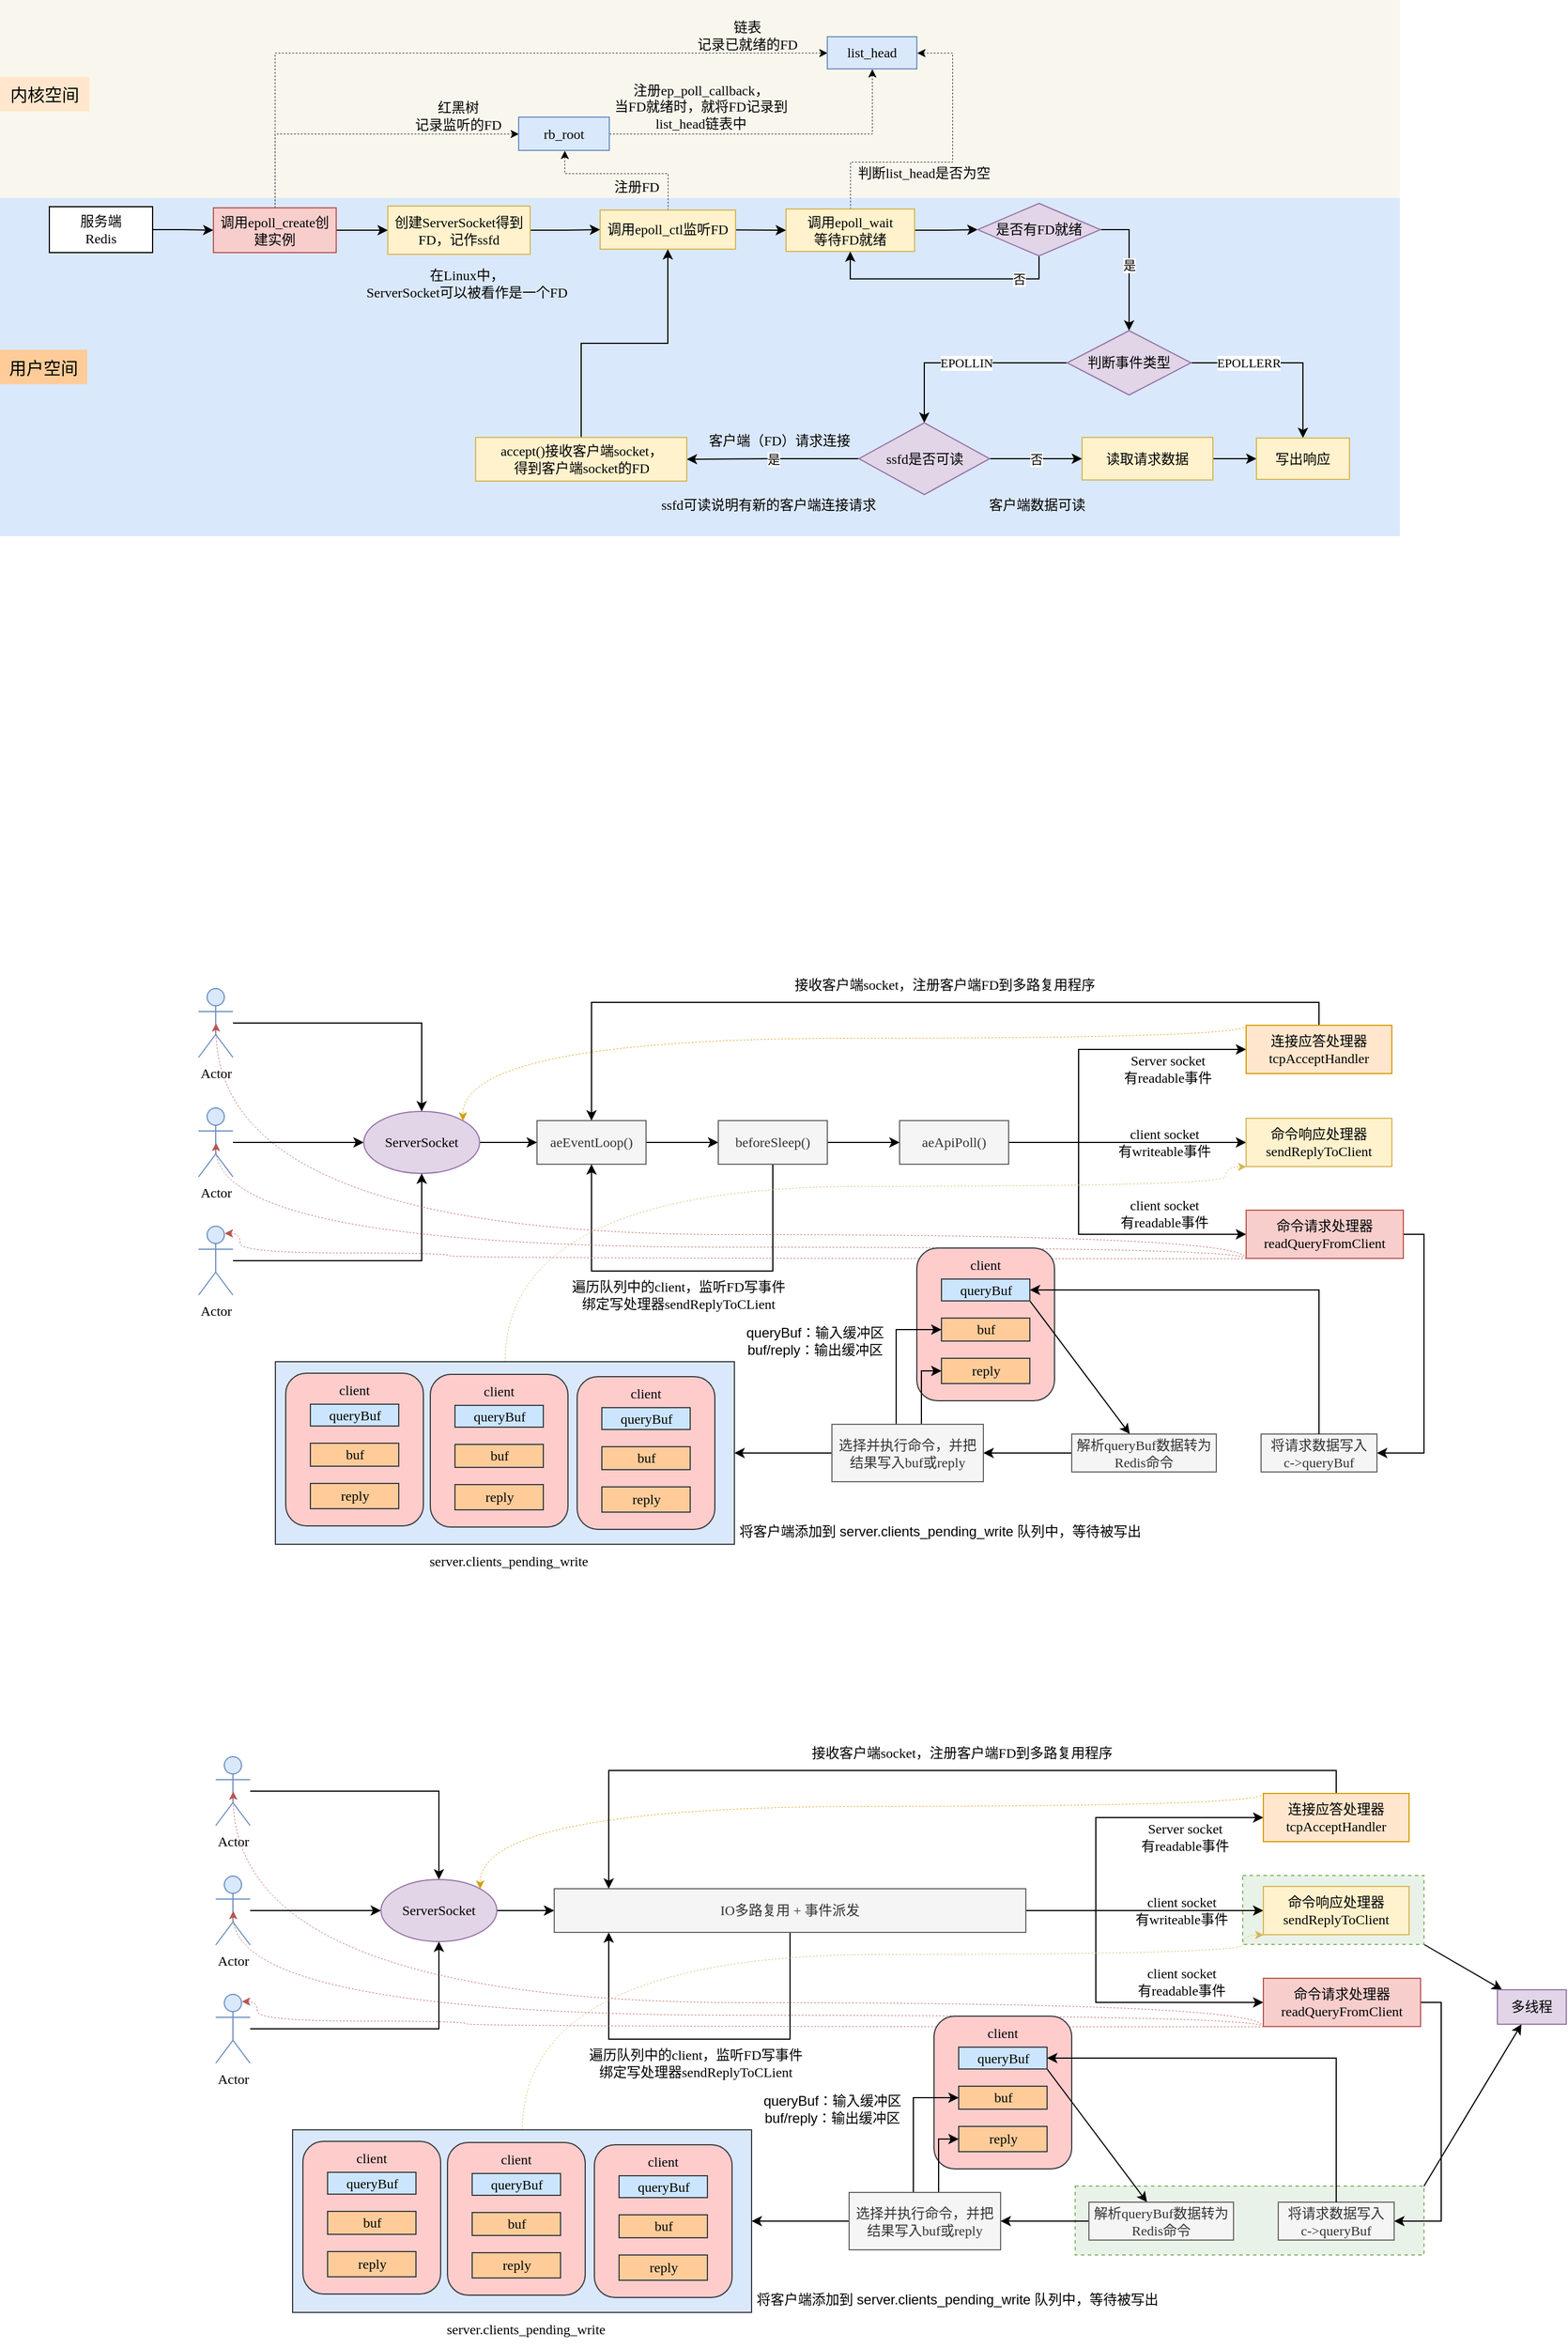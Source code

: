 <mxfile version="21.6.2" type="github">
  <diagram id="xuAu9Zmd73_gCtZtmBE7" name="第 1 页">
    <mxGraphModel dx="1595" dy="1037" grid="0" gridSize="1" guides="1" tooltips="1" connect="1" arrows="1" fold="1" page="0" pageScale="1" pageWidth="827" pageHeight="1169" background="none" math="0" shadow="0">
      <root>
        <mxCell id="0" />
        <mxCell id="1" parent="0" />
        <mxCell id="Gfr1OXPu0jsNL-_UVjmD-72" style="rounded=0;orthogonalLoop=1;jettySize=auto;html=1;exitX=1;exitY=0;exitDx=0;exitDy=0;" edge="1" parent="1" source="Gfr1OXPu0jsNL-_UVjmD-69" target="Gfr1OXPu0jsNL-_UVjmD-70">
          <mxGeometry relative="1" as="geometry" />
        </mxCell>
        <mxCell id="Gfr1OXPu0jsNL-_UVjmD-69" value="" style="rounded=0;whiteSpace=wrap;html=1;dashed=1;fillColor=#e9f2e8;strokeColor=#82b366;" vertex="1" parent="1">
          <mxGeometry x="931" y="1635" width="304" height="60" as="geometry" />
        </mxCell>
        <mxCell id="Gfr1OXPu0jsNL-_UVjmD-71" style="rounded=0;orthogonalLoop=1;jettySize=auto;html=1;exitX=1;exitY=1;exitDx=0;exitDy=0;" edge="1" parent="1" source="Gfr1OXPu0jsNL-_UVjmD-68" target="Gfr1OXPu0jsNL-_UVjmD-70">
          <mxGeometry relative="1" as="geometry" />
        </mxCell>
        <mxCell id="Gfr1OXPu0jsNL-_UVjmD-68" value="" style="rounded=0;whiteSpace=wrap;html=1;dashed=1;fillColor=#E9F2E8;strokeColor=#82b366;" vertex="1" parent="1">
          <mxGeometry x="1077" y="1364.5" width="158" height="60" as="geometry" />
        </mxCell>
        <mxCell id="TOqXqITo-DYVfj3-oTY6-282" value="" style="rounded=0;whiteSpace=wrap;html=1;fillColor=#DAE8FC;strokeColor=none;fontFamily=Verdana;" parent="1" vertex="1">
          <mxGeometry x="-6" y="-96.75" width="1220" height="294.75" as="geometry" />
        </mxCell>
        <mxCell id="TOqXqITo-DYVfj3-oTY6-281" value="" style="rounded=0;whiteSpace=wrap;html=1;fillColor=#f9f7ed;strokeColor=none;fontFamily=Verdana;" parent="1" vertex="1">
          <mxGeometry x="-6" y="-269" width="1220" height="172.25" as="geometry" />
        </mxCell>
        <mxCell id="TOqXqITo-DYVfj3-oTY6-277" style="edgeStyle=orthogonalEdgeStyle;rounded=0;orthogonalLoop=1;jettySize=auto;html=1;fontFamily=Verdana;" parent="1" source="TOqXqITo-DYVfj3-oTY6-233" target="TOqXqITo-DYVfj3-oTY6-234" edge="1">
          <mxGeometry relative="1" as="geometry" />
        </mxCell>
        <mxCell id="TOqXqITo-DYVfj3-oTY6-233" value="服务端&lt;br&gt;Redis" style="rounded=0;whiteSpace=wrap;html=1;fontFamily=Verdana;" parent="1" vertex="1">
          <mxGeometry x="37" y="-89" width="90" height="40" as="geometry" />
        </mxCell>
        <mxCell id="TOqXqITo-DYVfj3-oTY6-237" style="edgeStyle=orthogonalEdgeStyle;rounded=0;orthogonalLoop=1;jettySize=auto;html=1;entryX=0;entryY=0.5;entryDx=0;entryDy=0;exitX=0.5;exitY=0;exitDx=0;exitDy=0;dashed=1;strokeWidth=0.5;fontFamily=Verdana;" parent="1" source="TOqXqITo-DYVfj3-oTY6-234" target="TOqXqITo-DYVfj3-oTY6-235" edge="1">
          <mxGeometry relative="1" as="geometry" />
        </mxCell>
        <mxCell id="TOqXqITo-DYVfj3-oTY6-238" style="edgeStyle=orthogonalEdgeStyle;rounded=0;orthogonalLoop=1;jettySize=auto;html=1;entryX=0;entryY=0.5;entryDx=0;entryDy=0;exitX=0.5;exitY=0;exitDx=0;exitDy=0;dashed=1;strokeWidth=0.5;fontFamily=Verdana;" parent="1" source="TOqXqITo-DYVfj3-oTY6-234" target="TOqXqITo-DYVfj3-oTY6-236" edge="1">
          <mxGeometry relative="1" as="geometry" />
        </mxCell>
        <mxCell id="TOqXqITo-DYVfj3-oTY6-243" style="edgeStyle=orthogonalEdgeStyle;rounded=0;orthogonalLoop=1;jettySize=auto;html=1;fontFamily=Verdana;" parent="1" source="TOqXqITo-DYVfj3-oTY6-234" target="TOqXqITo-DYVfj3-oTY6-241" edge="1">
          <mxGeometry relative="1" as="geometry" />
        </mxCell>
        <mxCell id="TOqXqITo-DYVfj3-oTY6-234" value="调用epoll_create创建实例" style="rounded=0;whiteSpace=wrap;html=1;fillColor=#f8cecc;strokeColor=#b85450;fontFamily=Verdana;" parent="1" vertex="1">
          <mxGeometry x="180" y="-88" width="107" height="39" as="geometry" />
        </mxCell>
        <mxCell id="TOqXqITo-DYVfj3-oTY6-245" style="edgeStyle=orthogonalEdgeStyle;rounded=0;orthogonalLoop=1;jettySize=auto;html=1;dashed=1;strokeWidth=0.5;fontFamily=Verdana;" parent="1" source="TOqXqITo-DYVfj3-oTY6-235" target="TOqXqITo-DYVfj3-oTY6-236" edge="1">
          <mxGeometry relative="1" as="geometry" />
        </mxCell>
        <mxCell id="TOqXqITo-DYVfj3-oTY6-235" value="rb_root" style="rounded=0;whiteSpace=wrap;html=1;fontFamily=Verdana;fillColor=#dae8fc;strokeColor=#6c8ebf;" parent="1" vertex="1">
          <mxGeometry x="446" y="-167" width="79" height="29" as="geometry" />
        </mxCell>
        <mxCell id="TOqXqITo-DYVfj3-oTY6-236" value="list_head" style="rounded=0;whiteSpace=wrap;html=1;fontFamily=Verdana;fillColor=#dae8fc;strokeColor=#6c8ebf;" parent="1" vertex="1">
          <mxGeometry x="715" y="-237" width="78" height="28" as="geometry" />
        </mxCell>
        <mxCell id="TOqXqITo-DYVfj3-oTY6-239" value="红黑树&lt;br&gt;记录监听的FD" style="text;html=1;strokeColor=none;fillColor=none;align=center;verticalAlign=middle;whiteSpace=wrap;rounded=0;fontFamily=Verdana;" parent="1" vertex="1">
          <mxGeometry x="341" y="-183" width="105" height="30" as="geometry" />
        </mxCell>
        <mxCell id="TOqXqITo-DYVfj3-oTY6-240" value="链表&lt;br&gt;记录已就绪的FD" style="text;html=1;strokeColor=none;fillColor=none;align=center;verticalAlign=middle;whiteSpace=wrap;rounded=0;fontFamily=Verdana;" parent="1" vertex="1">
          <mxGeometry x="592.5" y="-253" width="105" height="30" as="geometry" />
        </mxCell>
        <mxCell id="TOqXqITo-DYVfj3-oTY6-264" style="edgeStyle=orthogonalEdgeStyle;rounded=0;orthogonalLoop=1;jettySize=auto;html=1;fontFamily=Verdana;" parent="1" source="TOqXqITo-DYVfj3-oTY6-241" target="TOqXqITo-DYVfj3-oTY6-263" edge="1">
          <mxGeometry relative="1" as="geometry" />
        </mxCell>
        <mxCell id="TOqXqITo-DYVfj3-oTY6-241" value="创建ServerSocket得到FD，记作ssfd" style="rounded=0;whiteSpace=wrap;html=1;fontFamily=Verdana;fillColor=#fff2cc;strokeColor=#d6b656;" parent="1" vertex="1">
          <mxGeometry x="332" y="-89.5" width="124" height="42" as="geometry" />
        </mxCell>
        <mxCell id="TOqXqITo-DYVfj3-oTY6-242" value="在Linux中，&lt;br&gt;ServerSocket可以被看作是一个FD" style="text;html=1;strokeColor=none;fillColor=none;align=center;verticalAlign=middle;whiteSpace=wrap;rounded=0;fontFamily=Verdana;" parent="1" vertex="1">
          <mxGeometry x="305" y="-43" width="192" height="42" as="geometry" />
        </mxCell>
        <mxCell id="TOqXqITo-DYVfj3-oTY6-246" value="注册ep_poll_callback，&lt;br&gt;当FD就绪时，就将FD记录到list_head链表中" style="text;html=1;strokeColor=none;fillColor=none;align=center;verticalAlign=middle;whiteSpace=wrap;rounded=0;fontFamily=Verdana;" parent="1" vertex="1">
          <mxGeometry x="525" y="-200" width="160" height="47" as="geometry" />
        </mxCell>
        <mxCell id="TOqXqITo-DYVfj3-oTY6-249" style="edgeStyle=orthogonalEdgeStyle;rounded=0;orthogonalLoop=1;jettySize=auto;html=1;entryX=1;entryY=0.5;entryDx=0;entryDy=0;exitX=0.5;exitY=0;exitDx=0;exitDy=0;dashed=1;strokeWidth=0.5;fontFamily=Verdana;" parent="1" source="TOqXqITo-DYVfj3-oTY6-247" target="TOqXqITo-DYVfj3-oTY6-236" edge="1">
          <mxGeometry relative="1" as="geometry">
            <Array as="points">
              <mxPoint x="735" y="-128" />
              <mxPoint x="824" y="-128" />
              <mxPoint x="824" y="-223" />
            </Array>
          </mxGeometry>
        </mxCell>
        <mxCell id="TOqXqITo-DYVfj3-oTY6-252" style="edgeStyle=orthogonalEdgeStyle;rounded=0;orthogonalLoop=1;jettySize=auto;html=1;fontFamily=Verdana;" parent="1" source="TOqXqITo-DYVfj3-oTY6-247" target="TOqXqITo-DYVfj3-oTY6-251" edge="1">
          <mxGeometry relative="1" as="geometry" />
        </mxCell>
        <mxCell id="TOqXqITo-DYVfj3-oTY6-247" value="调用epoll_wait&lt;br&gt;等待FD就绪" style="rounded=0;whiteSpace=wrap;html=1;fontFamily=Verdana;fillColor=#fff2cc;strokeColor=#d6b656;" parent="1" vertex="1">
          <mxGeometry x="679" y="-87" width="112" height="37" as="geometry" />
        </mxCell>
        <mxCell id="TOqXqITo-DYVfj3-oTY6-250" value="判断list_head是否为空" style="text;html=1;strokeColor=none;fillColor=none;align=center;verticalAlign=middle;whiteSpace=wrap;rounded=0;fontFamily=Verdana;" parent="1" vertex="1">
          <mxGeometry x="734" y="-129" width="131" height="22" as="geometry" />
        </mxCell>
        <mxCell id="TOqXqITo-DYVfj3-oTY6-253" value="否" style="edgeStyle=orthogonalEdgeStyle;rounded=0;orthogonalLoop=1;jettySize=auto;html=1;entryX=0.5;entryY=1;entryDx=0;entryDy=0;exitX=0.5;exitY=1;exitDx=0;exitDy=0;fontFamily=Verdana;" parent="1" source="TOqXqITo-DYVfj3-oTY6-251" target="TOqXqITo-DYVfj3-oTY6-247" edge="1">
          <mxGeometry x="-0.633" relative="1" as="geometry">
            <mxPoint as="offset" />
          </mxGeometry>
        </mxCell>
        <mxCell id="TOqXqITo-DYVfj3-oTY6-256" value="是" style="edgeStyle=orthogonalEdgeStyle;rounded=0;orthogonalLoop=1;jettySize=auto;html=1;exitX=1;exitY=0.5;exitDx=0;exitDy=0;fontFamily=Verdana;" parent="1" source="TOqXqITo-DYVfj3-oTY6-251" target="TOqXqITo-DYVfj3-oTY6-255" edge="1">
          <mxGeometry relative="1" as="geometry" />
        </mxCell>
        <mxCell id="TOqXqITo-DYVfj3-oTY6-251" value="是否有FD就绪" style="rhombus;whiteSpace=wrap;html=1;fillColor=#e1d5e7;strokeColor=#9673a6;fontFamily=Verdana;" parent="1" vertex="1">
          <mxGeometry x="846" y="-91.87" width="107" height="45.75" as="geometry" />
        </mxCell>
        <mxCell id="TOqXqITo-DYVfj3-oTY6-258" value="EPOLLIN" style="edgeStyle=orthogonalEdgeStyle;rounded=0;orthogonalLoop=1;jettySize=auto;html=1;entryX=0.5;entryY=0;entryDx=0;entryDy=0;fontFamily=Verdana;" parent="1" source="TOqXqITo-DYVfj3-oTY6-255" target="TOqXqITo-DYVfj3-oTY6-257" edge="1">
          <mxGeometry relative="1" as="geometry" />
        </mxCell>
        <mxCell id="TOqXqITo-DYVfj3-oTY6-276" value="EPOLLERR" style="edgeStyle=orthogonalEdgeStyle;rounded=0;orthogonalLoop=1;jettySize=auto;html=1;entryX=0.5;entryY=0;entryDx=0;entryDy=0;fontFamily=Verdana;" parent="1" source="TOqXqITo-DYVfj3-oTY6-255" target="TOqXqITo-DYVfj3-oTY6-273" edge="1">
          <mxGeometry x="-0.394" relative="1" as="geometry">
            <mxPoint as="offset" />
          </mxGeometry>
        </mxCell>
        <mxCell id="TOqXqITo-DYVfj3-oTY6-255" value="判断事件类型" style="rhombus;whiteSpace=wrap;html=1;fillColor=#e1d5e7;strokeColor=#9673a6;fontFamily=Verdana;" parent="1" vertex="1">
          <mxGeometry x="924" y="19" width="108" height="56" as="geometry" />
        </mxCell>
        <mxCell id="TOqXqITo-DYVfj3-oTY6-260" value="是" style="edgeStyle=orthogonalEdgeStyle;rounded=0;orthogonalLoop=1;jettySize=auto;html=1;fontFamily=Verdana;" parent="1" source="TOqXqITo-DYVfj3-oTY6-257" target="TOqXqITo-DYVfj3-oTY6-259" edge="1">
          <mxGeometry relative="1" as="geometry">
            <mxPoint x="722" y="112" as="targetPoint" />
          </mxGeometry>
        </mxCell>
        <mxCell id="TOqXqITo-DYVfj3-oTY6-272" value="否" style="edgeStyle=orthogonalEdgeStyle;rounded=0;orthogonalLoop=1;jettySize=auto;html=1;fontFamily=Verdana;" parent="1" source="TOqXqITo-DYVfj3-oTY6-257" target="TOqXqITo-DYVfj3-oTY6-271" edge="1">
          <mxGeometry relative="1" as="geometry" />
        </mxCell>
        <mxCell id="TOqXqITo-DYVfj3-oTY6-257" value="ssfd是否可读" style="rhombus;whiteSpace=wrap;html=1;fillColor=#e1d5e7;strokeColor=#9673a6;fontFamily=Verdana;" parent="1" vertex="1">
          <mxGeometry x="742.5" y="99.25" width="114" height="62.5" as="geometry" />
        </mxCell>
        <mxCell id="TOqXqITo-DYVfj3-oTY6-268" style="edgeStyle=orthogonalEdgeStyle;rounded=0;orthogonalLoop=1;jettySize=auto;html=1;fontFamily=Verdana;" parent="1" source="TOqXqITo-DYVfj3-oTY6-259" target="TOqXqITo-DYVfj3-oTY6-263" edge="1">
          <mxGeometry relative="1" as="geometry" />
        </mxCell>
        <mxCell id="TOqXqITo-DYVfj3-oTY6-259" value="accept()接收客户端socket，&lt;br&gt;得到客户端socket的FD" style="rounded=0;whiteSpace=wrap;html=1;fontFamily=Verdana;fillColor=#fff2cc;strokeColor=#d6b656;" parent="1" vertex="1">
          <mxGeometry x="408.5" y="112" width="184" height="38" as="geometry" />
        </mxCell>
        <mxCell id="TOqXqITo-DYVfj3-oTY6-261" value="客户端（FD）请求连接" style="text;html=1;strokeColor=none;fillColor=none;align=center;verticalAlign=middle;whiteSpace=wrap;rounded=0;fontFamily=Verdana;" parent="1" vertex="1">
          <mxGeometry x="601" y="100" width="145" height="30" as="geometry" />
        </mxCell>
        <mxCell id="TOqXqITo-DYVfj3-oTY6-262" value="ssfd可读说明有新的客户端连接请求" style="text;html=1;strokeColor=none;fillColor=none;align=center;verticalAlign=middle;whiteSpace=wrap;rounded=0;fontFamily=Verdana;" parent="1" vertex="1">
          <mxGeometry x="557" y="156" width="214" height="30" as="geometry" />
        </mxCell>
        <mxCell id="TOqXqITo-DYVfj3-oTY6-267" style="rounded=0;orthogonalLoop=1;jettySize=auto;html=1;entryX=0;entryY=0.5;entryDx=0;entryDy=0;fontFamily=Verdana;" parent="1" source="TOqXqITo-DYVfj3-oTY6-263" target="TOqXqITo-DYVfj3-oTY6-247" edge="1">
          <mxGeometry relative="1" as="geometry" />
        </mxCell>
        <mxCell id="TOqXqITo-DYVfj3-oTY6-269" style="edgeStyle=orthogonalEdgeStyle;rounded=0;orthogonalLoop=1;jettySize=auto;html=1;exitX=0.5;exitY=0;exitDx=0;exitDy=0;dashed=1;strokeWidth=0.5;fontFamily=Verdana;" parent="1" source="TOqXqITo-DYVfj3-oTY6-263" target="TOqXqITo-DYVfj3-oTY6-235" edge="1">
          <mxGeometry relative="1" as="geometry">
            <Array as="points">
              <mxPoint x="576" y="-118" />
              <mxPoint x="486" y="-118" />
            </Array>
          </mxGeometry>
        </mxCell>
        <mxCell id="TOqXqITo-DYVfj3-oTY6-263" value="调用epoll_ctl监听FD" style="rounded=0;whiteSpace=wrap;html=1;fontFamily=Verdana;fillColor=#fff2cc;strokeColor=#d6b656;" parent="1" vertex="1">
          <mxGeometry x="517" y="-86" width="118" height="34" as="geometry" />
        </mxCell>
        <mxCell id="TOqXqITo-DYVfj3-oTY6-270" value="注册FD" style="text;html=1;strokeColor=none;fillColor=none;align=center;verticalAlign=middle;whiteSpace=wrap;rounded=0;fontFamily=Verdana;" parent="1" vertex="1">
          <mxGeometry x="522" y="-118" width="54" height="23" as="geometry" />
        </mxCell>
        <mxCell id="TOqXqITo-DYVfj3-oTY6-274" style="edgeStyle=orthogonalEdgeStyle;rounded=0;orthogonalLoop=1;jettySize=auto;html=1;fontFamily=Verdana;" parent="1" source="TOqXqITo-DYVfj3-oTY6-271" target="TOqXqITo-DYVfj3-oTY6-273" edge="1">
          <mxGeometry relative="1" as="geometry" />
        </mxCell>
        <mxCell id="TOqXqITo-DYVfj3-oTY6-271" value="读取请求数据" style="rounded=0;whiteSpace=wrap;html=1;fontFamily=Verdana;fillColor=#fff2cc;strokeColor=#d6b656;" parent="1" vertex="1">
          <mxGeometry x="937" y="112" width="114" height="37" as="geometry" />
        </mxCell>
        <mxCell id="TOqXqITo-DYVfj3-oTY6-273" value="写出响应" style="rounded=0;whiteSpace=wrap;html=1;fontFamily=Verdana;fillColor=#fff2cc;strokeColor=#d6b656;" parent="1" vertex="1">
          <mxGeometry x="1089" y="112.5" width="81" height="36" as="geometry" />
        </mxCell>
        <mxCell id="TOqXqITo-DYVfj3-oTY6-275" value="客户端数据可读" style="text;html=1;strokeColor=none;fillColor=none;align=center;verticalAlign=middle;whiteSpace=wrap;rounded=0;fontFamily=Verdana;" parent="1" vertex="1">
          <mxGeometry x="843" y="156" width="110" height="30" as="geometry" />
        </mxCell>
        <mxCell id="TOqXqITo-DYVfj3-oTY6-283" value="内核空间" style="text;html=1;strokeColor=none;fillColor=#ffe6cc;align=center;verticalAlign=middle;whiteSpace=wrap;rounded=0;fontFamily=Verdana;fontSize=15;" parent="1" vertex="1">
          <mxGeometry x="-6" y="-202" width="78" height="30" as="geometry" />
        </mxCell>
        <mxCell id="TOqXqITo-DYVfj3-oTY6-284" value="用户空间" style="text;html=1;strokeColor=none;fillColor=#ffcc99;align=center;verticalAlign=middle;whiteSpace=wrap;rounded=0;fontFamily=Verdana;fontSize=15;" parent="1" vertex="1">
          <mxGeometry x="-6" y="35.62" width="76" height="30" as="geometry" />
        </mxCell>
        <mxCell id="-24Z8q4zrsikfjuqS4JY-6" style="edgeStyle=orthogonalEdgeStyle;rounded=0;orthogonalLoop=1;jettySize=auto;html=1;fontFamily=Verdana;" parent="1" source="-24Z8q4zrsikfjuqS4JY-1" target="-24Z8q4zrsikfjuqS4JY-4" edge="1">
          <mxGeometry relative="1" as="geometry" />
        </mxCell>
        <mxCell id="-24Z8q4zrsikfjuqS4JY-1" value="Actor" style="shape=umlActor;verticalLabelPosition=bottom;verticalAlign=top;html=1;outlineConnect=0;fontFamily=Verdana;fillColor=#dae8fc;strokeColor=#6c8ebf;" parent="1" vertex="1">
          <mxGeometry x="167" y="592" width="30" height="60" as="geometry" />
        </mxCell>
        <mxCell id="-24Z8q4zrsikfjuqS4JY-7" style="edgeStyle=orthogonalEdgeStyle;rounded=0;orthogonalLoop=1;jettySize=auto;html=1;fontFamily=Verdana;" parent="1" source="-24Z8q4zrsikfjuqS4JY-2" target="-24Z8q4zrsikfjuqS4JY-4" edge="1">
          <mxGeometry relative="1" as="geometry" />
        </mxCell>
        <mxCell id="-24Z8q4zrsikfjuqS4JY-2" value="Actor" style="shape=umlActor;verticalLabelPosition=bottom;verticalAlign=top;html=1;outlineConnect=0;fontFamily=Verdana;fillColor=#dae8fc;strokeColor=#6c8ebf;" parent="1" vertex="1">
          <mxGeometry x="167" y="696" width="30" height="60" as="geometry" />
        </mxCell>
        <mxCell id="-24Z8q4zrsikfjuqS4JY-8" style="edgeStyle=orthogonalEdgeStyle;rounded=0;orthogonalLoop=1;jettySize=auto;html=1;fontFamily=Verdana;" parent="1" source="-24Z8q4zrsikfjuqS4JY-3" target="-24Z8q4zrsikfjuqS4JY-4" edge="1">
          <mxGeometry relative="1" as="geometry" />
        </mxCell>
        <mxCell id="-24Z8q4zrsikfjuqS4JY-3" value="Actor" style="shape=umlActor;verticalLabelPosition=bottom;verticalAlign=top;html=1;outlineConnect=0;fontFamily=Verdana;fillColor=#dae8fc;strokeColor=#6c8ebf;" parent="1" vertex="1">
          <mxGeometry x="167" y="799" width="30" height="60" as="geometry" />
        </mxCell>
        <mxCell id="-24Z8q4zrsikfjuqS4JY-12" style="edgeStyle=orthogonalEdgeStyle;rounded=0;orthogonalLoop=1;jettySize=auto;html=1;fontFamily=Verdana;" parent="1" source="-24Z8q4zrsikfjuqS4JY-4" target="-24Z8q4zrsikfjuqS4JY-9" edge="1">
          <mxGeometry relative="1" as="geometry" />
        </mxCell>
        <mxCell id="-24Z8q4zrsikfjuqS4JY-4" value="ServerSocket" style="ellipse;whiteSpace=wrap;html=1;fontFamily=Verdana;fillColor=#e1d5e7;strokeColor=#9673a6;" parent="1" vertex="1">
          <mxGeometry x="311" y="699" width="101" height="54" as="geometry" />
        </mxCell>
        <mxCell id="-24Z8q4zrsikfjuqS4JY-13" style="edgeStyle=orthogonalEdgeStyle;rounded=0;orthogonalLoop=1;jettySize=auto;html=1;fontFamily=Verdana;" parent="1" source="-24Z8q4zrsikfjuqS4JY-9" target="-24Z8q4zrsikfjuqS4JY-10" edge="1">
          <mxGeometry relative="1" as="geometry" />
        </mxCell>
        <mxCell id="-24Z8q4zrsikfjuqS4JY-9" value="aeEventLoop()" style="rounded=0;whiteSpace=wrap;html=1;fontFamily=Verdana;fillColor=#f5f5f5;fontColor=#333333;strokeColor=#666666;" parent="1" vertex="1">
          <mxGeometry x="462" y="707" width="95" height="38" as="geometry" />
        </mxCell>
        <mxCell id="-24Z8q4zrsikfjuqS4JY-14" style="edgeStyle=orthogonalEdgeStyle;rounded=0;orthogonalLoop=1;jettySize=auto;html=1;fontFamily=Verdana;" parent="1" source="-24Z8q4zrsikfjuqS4JY-10" target="-24Z8q4zrsikfjuqS4JY-11" edge="1">
          <mxGeometry relative="1" as="geometry" />
        </mxCell>
        <mxCell id="-24Z8q4zrsikfjuqS4JY-78" style="edgeStyle=orthogonalEdgeStyle;rounded=0;orthogonalLoop=1;jettySize=auto;html=1;entryX=0.5;entryY=1;entryDx=0;entryDy=0;exitX=0.5;exitY=1;exitDx=0;exitDy=0;fontFamily=Verdana;" parent="1" source="-24Z8q4zrsikfjuqS4JY-10" target="-24Z8q4zrsikfjuqS4JY-9" edge="1">
          <mxGeometry relative="1" as="geometry">
            <Array as="points">
              <mxPoint x="668" y="838" />
              <mxPoint x="510" y="838" />
            </Array>
          </mxGeometry>
        </mxCell>
        <mxCell id="-24Z8q4zrsikfjuqS4JY-10" value="beforeSleep()" style="rounded=0;whiteSpace=wrap;html=1;fontFamily=Verdana;fillColor=#f5f5f5;fontColor=#333333;strokeColor=#666666;" parent="1" vertex="1">
          <mxGeometry x="620" y="707" width="95" height="38" as="geometry" />
        </mxCell>
        <mxCell id="-24Z8q4zrsikfjuqS4JY-18" style="edgeStyle=orthogonalEdgeStyle;rounded=0;orthogonalLoop=1;jettySize=auto;html=1;fontFamily=Verdana;" parent="1" source="-24Z8q4zrsikfjuqS4JY-11" target="-24Z8q4zrsikfjuqS4JY-17" edge="1">
          <mxGeometry relative="1" as="geometry" />
        </mxCell>
        <mxCell id="-24Z8q4zrsikfjuqS4JY-19" style="edgeStyle=orthogonalEdgeStyle;rounded=0;orthogonalLoop=1;jettySize=auto;html=1;entryX=0;entryY=0.5;entryDx=0;entryDy=0;fontFamily=Verdana;" parent="1" source="-24Z8q4zrsikfjuqS4JY-11" target="-24Z8q4zrsikfjuqS4JY-15" edge="1">
          <mxGeometry relative="1" as="geometry">
            <Array as="points">
              <mxPoint x="934" y="726" />
              <mxPoint x="934" y="645" />
            </Array>
          </mxGeometry>
        </mxCell>
        <mxCell id="-24Z8q4zrsikfjuqS4JY-20" style="edgeStyle=orthogonalEdgeStyle;rounded=0;orthogonalLoop=1;jettySize=auto;html=1;entryX=0;entryY=0.5;entryDx=0;entryDy=0;fontFamily=Verdana;" parent="1" source="-24Z8q4zrsikfjuqS4JY-11" target="-24Z8q4zrsikfjuqS4JY-16" edge="1">
          <mxGeometry relative="1" as="geometry">
            <Array as="points">
              <mxPoint x="934" y="726" />
              <mxPoint x="934" y="806" />
            </Array>
          </mxGeometry>
        </mxCell>
        <mxCell id="-24Z8q4zrsikfjuqS4JY-11" value="aeApiPoll()" style="rounded=0;whiteSpace=wrap;html=1;fontFamily=Verdana;fillColor=#f5f5f5;fontColor=#333333;strokeColor=#666666;" parent="1" vertex="1">
          <mxGeometry x="778" y="707" width="95" height="38" as="geometry" />
        </mxCell>
        <mxCell id="-24Z8q4zrsikfjuqS4JY-21" style="edgeStyle=orthogonalEdgeStyle;rounded=0;orthogonalLoop=1;jettySize=auto;html=1;exitX=0.5;exitY=0;exitDx=0;exitDy=0;fontFamily=Verdana;" parent="1" source="-24Z8q4zrsikfjuqS4JY-15" target="-24Z8q4zrsikfjuqS4JY-9" edge="1">
          <mxGeometry relative="1" as="geometry" />
        </mxCell>
        <mxCell id="-24Z8q4zrsikfjuqS4JY-63" style="edgeStyle=orthogonalEdgeStyle;rounded=0;orthogonalLoop=1;jettySize=auto;html=1;exitX=0;exitY=0;exitDx=0;exitDy=0;entryX=1;entryY=0;entryDx=0;entryDy=0;curved=1;dashed=1;strokeWidth=0.5;fontFamily=Verdana;fillColor=#ffe6cc;strokeColor=#d79b00;" parent="1" source="-24Z8q4zrsikfjuqS4JY-15" target="-24Z8q4zrsikfjuqS4JY-4" edge="1">
          <mxGeometry relative="1" as="geometry">
            <Array as="points">
              <mxPoint x="1080" y="635" />
              <mxPoint x="397" y="635" />
            </Array>
          </mxGeometry>
        </mxCell>
        <mxCell id="-24Z8q4zrsikfjuqS4JY-15" value="连接应答处理器&lt;br&gt;tcpAcceptHandler" style="rounded=0;whiteSpace=wrap;html=1;fontFamily=Verdana;fillColor=#ffe6cc;strokeColor=#d79b00;" parent="1" vertex="1">
          <mxGeometry x="1080" y="624" width="127" height="42" as="geometry" />
        </mxCell>
        <mxCell id="-24Z8q4zrsikfjuqS4JY-36" style="edgeStyle=orthogonalEdgeStyle;rounded=0;orthogonalLoop=1;jettySize=auto;html=1;entryX=1;entryY=0.5;entryDx=0;entryDy=0;exitX=1;exitY=0.5;exitDx=0;exitDy=0;fontFamily=Verdana;" parent="1" source="-24Z8q4zrsikfjuqS4JY-16" target="-24Z8q4zrsikfjuqS4JY-23" edge="1">
          <mxGeometry relative="1" as="geometry">
            <Array as="points">
              <mxPoint x="1235" y="807" />
              <mxPoint x="1235" y="996" />
              <mxPoint x="1211" y="996" />
            </Array>
          </mxGeometry>
        </mxCell>
        <mxCell id="-24Z8q4zrsikfjuqS4JY-71" style="edgeStyle=orthogonalEdgeStyle;rounded=0;orthogonalLoop=1;jettySize=auto;html=1;exitX=0;exitY=1;exitDx=0;exitDy=0;entryX=0.5;entryY=0.5;entryDx=0;entryDy=0;entryPerimeter=0;curved=1;dashed=1;strokeWidth=0.5;fontFamily=Verdana;fillColor=#f8cecc;strokeColor=#b85450;" parent="1" source="-24Z8q4zrsikfjuqS4JY-16" target="-24Z8q4zrsikfjuqS4JY-1" edge="1">
          <mxGeometry relative="1" as="geometry">
            <Array as="points">
              <mxPoint x="1080" y="806" />
              <mxPoint x="182" y="806" />
            </Array>
          </mxGeometry>
        </mxCell>
        <mxCell id="-24Z8q4zrsikfjuqS4JY-72" style="edgeStyle=orthogonalEdgeStyle;rounded=0;orthogonalLoop=1;jettySize=auto;html=1;exitX=0;exitY=1;exitDx=0;exitDy=0;entryX=0.5;entryY=0.5;entryDx=0;entryDy=0;entryPerimeter=0;curved=1;dashed=1;strokeWidth=0.5;fontFamily=Verdana;fillColor=#f8cecc;strokeColor=#b85450;" parent="1" source="-24Z8q4zrsikfjuqS4JY-16" target="-24Z8q4zrsikfjuqS4JY-2" edge="1">
          <mxGeometry relative="1" as="geometry">
            <Array as="points">
              <mxPoint x="1080" y="817" />
              <mxPoint x="182" y="817" />
            </Array>
          </mxGeometry>
        </mxCell>
        <mxCell id="-24Z8q4zrsikfjuqS4JY-74" style="edgeStyle=orthogonalEdgeStyle;rounded=0;orthogonalLoop=1;jettySize=auto;html=1;exitX=0;exitY=1;exitDx=0;exitDy=0;curved=1;dashed=1;strokeWidth=0.5;entryX=0.75;entryY=0.1;entryDx=0;entryDy=0;entryPerimeter=0;fontFamily=Verdana;fillColor=#f8cecc;strokeColor=#b85450;" parent="1" source="-24Z8q4zrsikfjuqS4JY-16" target="-24Z8q4zrsikfjuqS4JY-3" edge="1">
          <mxGeometry relative="1" as="geometry">
            <Array as="points">
              <mxPoint x="386" y="827" />
              <mxPoint x="386" y="822" />
              <mxPoint x="203" y="822" />
              <mxPoint x="203" y="805" />
            </Array>
          </mxGeometry>
        </mxCell>
        <mxCell id="-24Z8q4zrsikfjuqS4JY-16" value="命令请求处理器&lt;br&gt;readQueryFromClient" style="rounded=0;whiteSpace=wrap;html=1;fontFamily=Verdana;fillColor=#f8cecc;strokeColor=#b85450;" parent="1" vertex="1">
          <mxGeometry x="1080" y="785" width="137" height="42" as="geometry" />
        </mxCell>
        <mxCell id="-24Z8q4zrsikfjuqS4JY-17" value="命令响应处理器&lt;br&gt;sendReplyToClient" style="rounded=0;whiteSpace=wrap;html=1;fontFamily=Verdana;fillColor=#fff2cc;strokeColor=#d6b656;" parent="1" vertex="1">
          <mxGeometry x="1080" y="705" width="127" height="42" as="geometry" />
        </mxCell>
        <mxCell id="-24Z8q4zrsikfjuqS4JY-23" value="将请求数据写入 &lt;br&gt;c-&amp;gt;queryBuf" style="rounded=0;whiteSpace=wrap;html=1;fontFamily=Verdana;fillColor=#f5f5f5;fontColor=#333333;strokeColor=#666666;" parent="1" vertex="1">
          <mxGeometry x="1093" y="980" width="101" height="33" as="geometry" />
        </mxCell>
        <mxCell id="-24Z8q4zrsikfjuqS4JY-24" value="" style="rounded=1;whiteSpace=wrap;html=1;fontFamily=Verdana;fillColor=#ffcccc;strokeColor=#36393d;" parent="1" vertex="1">
          <mxGeometry x="793" y="818" width="120" height="133" as="geometry" />
        </mxCell>
        <mxCell id="-24Z8q4zrsikfjuqS4JY-67" style="rounded=0;orthogonalLoop=1;jettySize=auto;html=1;exitX=1;exitY=1;exitDx=0;exitDy=0;fontFamily=Verdana;" parent="1" source="-24Z8q4zrsikfjuqS4JY-25" target="-24Z8q4zrsikfjuqS4JY-34" edge="1">
          <mxGeometry relative="1" as="geometry" />
        </mxCell>
        <mxCell id="-24Z8q4zrsikfjuqS4JY-25" value="queryBuf" style="rounded=0;whiteSpace=wrap;html=1;fontFamily=Verdana;fillColor=#cce5ff;strokeColor=#36393d;" parent="1" vertex="1">
          <mxGeometry x="814.5" y="845" width="77" height="19" as="geometry" />
        </mxCell>
        <mxCell id="-24Z8q4zrsikfjuqS4JY-28" value="client" style="text;html=1;strokeColor=none;fillColor=none;align=center;verticalAlign=middle;whiteSpace=wrap;rounded=0;fontFamily=Verdana;" parent="1" vertex="1">
          <mxGeometry x="823" y="818" width="60" height="30" as="geometry" />
        </mxCell>
        <mxCell id="-24Z8q4zrsikfjuqS4JY-30" value="buf" style="rounded=0;whiteSpace=wrap;html=1;fontFamily=Verdana;fillColor=#ffcc99;strokeColor=#36393d;" parent="1" vertex="1">
          <mxGeometry x="814.5" y="879" width="77" height="20" as="geometry" />
        </mxCell>
        <mxCell id="-24Z8q4zrsikfjuqS4JY-33" value="reply" style="rounded=0;whiteSpace=wrap;html=1;fontFamily=Verdana;fillColor=#ffcc99;strokeColor=#36393d;" parent="1" vertex="1">
          <mxGeometry x="814.5" y="914" width="77" height="22" as="geometry" />
        </mxCell>
        <mxCell id="-24Z8q4zrsikfjuqS4JY-68" style="edgeStyle=orthogonalEdgeStyle;rounded=0;orthogonalLoop=1;jettySize=auto;html=1;fontFamily=Verdana;" parent="1" source="-24Z8q4zrsikfjuqS4JY-34" target="-24Z8q4zrsikfjuqS4JY-35" edge="1">
          <mxGeometry relative="1" as="geometry" />
        </mxCell>
        <mxCell id="-24Z8q4zrsikfjuqS4JY-34" value="解析queryBuf数据转为Redis命令" style="rounded=0;whiteSpace=wrap;html=1;fontFamily=Verdana;fillColor=#f5f5f5;fontColor=#333333;strokeColor=#666666;" parent="1" vertex="1">
          <mxGeometry x="928" y="980" width="126" height="33" as="geometry" />
        </mxCell>
        <mxCell id="-24Z8q4zrsikfjuqS4JY-69" style="edgeStyle=orthogonalEdgeStyle;rounded=0;orthogonalLoop=1;jettySize=auto;html=1;entryX=0;entryY=0.5;entryDx=0;entryDy=0;fontFamily=Verdana;" parent="1" source="-24Z8q4zrsikfjuqS4JY-35" target="-24Z8q4zrsikfjuqS4JY-30" edge="1">
          <mxGeometry relative="1" as="geometry">
            <Array as="points">
              <mxPoint x="775" y="889" />
            </Array>
          </mxGeometry>
        </mxCell>
        <mxCell id="-24Z8q4zrsikfjuqS4JY-70" style="edgeStyle=orthogonalEdgeStyle;rounded=0;orthogonalLoop=1;jettySize=auto;html=1;entryX=0;entryY=0.5;entryDx=0;entryDy=0;fontFamily=Verdana;" parent="1" source="-24Z8q4zrsikfjuqS4JY-35" target="-24Z8q4zrsikfjuqS4JY-33" edge="1">
          <mxGeometry relative="1" as="geometry">
            <Array as="points">
              <mxPoint x="797" y="925" />
            </Array>
          </mxGeometry>
        </mxCell>
        <mxCell id="-24Z8q4zrsikfjuqS4JY-75" style="edgeStyle=orthogonalEdgeStyle;rounded=0;orthogonalLoop=1;jettySize=auto;html=1;entryX=1;entryY=0.5;entryDx=0;entryDy=0;fontFamily=Verdana;" parent="1" source="-24Z8q4zrsikfjuqS4JY-35" edge="1">
          <mxGeometry relative="1" as="geometry">
            <mxPoint x="634" y="996.5" as="targetPoint" />
          </mxGeometry>
        </mxCell>
        <mxCell id="-24Z8q4zrsikfjuqS4JY-35" value="选择并执行命令，并把结果写入buf或reply" style="rounded=0;whiteSpace=wrap;html=1;fontFamily=Verdana;fillColor=#f5f5f5;fontColor=#333333;strokeColor=#666666;" parent="1" vertex="1">
          <mxGeometry x="719" y="971.5" width="132" height="50" as="geometry" />
        </mxCell>
        <mxCell id="-24Z8q4zrsikfjuqS4JY-37" style="edgeStyle=orthogonalEdgeStyle;rounded=0;orthogonalLoop=1;jettySize=auto;html=1;entryX=1;entryY=0.5;entryDx=0;entryDy=0;exitX=0.5;exitY=0;exitDx=0;exitDy=0;fontFamily=Verdana;" parent="1" source="-24Z8q4zrsikfjuqS4JY-23" target="-24Z8q4zrsikfjuqS4JY-25" edge="1">
          <mxGeometry relative="1" as="geometry" />
        </mxCell>
        <mxCell id="-24Z8q4zrsikfjuqS4JY-64" value="Server socket&lt;br&gt;有readable事件" style="text;html=1;strokeColor=none;fillColor=none;align=center;verticalAlign=middle;whiteSpace=wrap;rounded=0;fontFamily=Verdana;" parent="1" vertex="1">
          <mxGeometry x="964" y="644" width="96" height="35" as="geometry" />
        </mxCell>
        <mxCell id="-24Z8q4zrsikfjuqS4JY-65" value="client socket&lt;br&gt;有writeable事件" style="text;html=1;strokeColor=none;fillColor=none;align=center;verticalAlign=middle;whiteSpace=wrap;rounded=0;fontFamily=Verdana;" parent="1" vertex="1">
          <mxGeometry x="961" y="708" width="96" height="35" as="geometry" />
        </mxCell>
        <mxCell id="-24Z8q4zrsikfjuqS4JY-66" value="client socket&lt;br&gt;有readable事件" style="text;html=1;strokeColor=none;fillColor=none;align=center;verticalAlign=middle;whiteSpace=wrap;rounded=0;fontFamily=Verdana;" parent="1" vertex="1">
          <mxGeometry x="961" y="770" width="96" height="35" as="geometry" />
        </mxCell>
        <mxCell id="-24Z8q4zrsikfjuqS4JY-76" style="edgeStyle=orthogonalEdgeStyle;rounded=0;orthogonalLoop=1;jettySize=auto;html=1;exitX=0.5;exitY=0;exitDx=0;exitDy=0;entryX=0;entryY=1;entryDx=0;entryDy=0;curved=1;dashed=1;strokeWidth=0.5;fontFamily=Verdana;fillColor=#fff2cc;strokeColor=#d6b656;" parent="1" target="-24Z8q4zrsikfjuqS4JY-17" edge="1">
          <mxGeometry relative="1" as="geometry">
            <mxPoint x="434" y="917.0" as="sourcePoint" />
            <Array as="points">
              <mxPoint x="434" y="764" />
              <mxPoint x="1062" y="764" />
              <mxPoint x="1062" y="747" />
            </Array>
          </mxGeometry>
        </mxCell>
        <mxCell id="-24Z8q4zrsikfjuqS4JY-77" value="接收客户端socket，注册客户端FD到多路复用程序" style="text;html=1;strokeColor=none;fillColor=none;align=center;verticalAlign=middle;whiteSpace=wrap;rounded=0;fontFamily=Verdana;" parent="1" vertex="1">
          <mxGeometry x="651" y="574" width="333" height="30" as="geometry" />
        </mxCell>
        <mxCell id="-24Z8q4zrsikfjuqS4JY-79" value="遍历队列中的client，监听FD写事件&lt;br&gt;绑定写处理器sendReplyToCLient" style="text;html=1;strokeColor=none;fillColor=none;align=center;verticalAlign=middle;whiteSpace=wrap;rounded=0;fontFamily=Verdana;" parent="1" vertex="1">
          <mxGeometry x="483" y="837" width="205" height="44.5" as="geometry" />
        </mxCell>
        <mxCell id="-24Z8q4zrsikfjuqS4JY-60" value="" style="group;fontFamily=Verdana;fillColor=#DAE8FC;strokeColor=#36393d;container=0;" parent="1" vertex="1" connectable="0">
          <mxGeometry x="234" y="917" width="400" height="159" as="geometry" />
        </mxCell>
        <mxCell id="-24Z8q4zrsikfjuqS4JY-61" value="server.clients_pending_write" style="text;html=1;strokeColor=none;fillColor=none;align=center;verticalAlign=middle;whiteSpace=wrap;rounded=0;fontFamily=Verdana;" parent="1" vertex="1">
          <mxGeometry x="347.5" y="1076" width="179" height="30" as="geometry" />
        </mxCell>
        <mxCell id="-24Z8q4zrsikfjuqS4JY-54" value="" style="rounded=1;whiteSpace=wrap;html=1;fontFamily=Verdana;fillColor=#ffcccc;strokeColor=#36393d;" parent="1" vertex="1">
          <mxGeometry x="497" y="930" width="120" height="133" as="geometry" />
        </mxCell>
        <mxCell id="-24Z8q4zrsikfjuqS4JY-55" value="queryBuf" style="rounded=0;whiteSpace=wrap;html=1;fontFamily=Verdana;fillColor=#cce5ff;strokeColor=#36393d;" parent="1" vertex="1">
          <mxGeometry x="518.5" y="957" width="77" height="19" as="geometry" />
        </mxCell>
        <mxCell id="-24Z8q4zrsikfjuqS4JY-56" value="client" style="text;html=1;strokeColor=none;fillColor=none;align=center;verticalAlign=middle;whiteSpace=wrap;rounded=0;fontFamily=Verdana;" parent="1" vertex="1">
          <mxGeometry x="527" y="930" width="60" height="30" as="geometry" />
        </mxCell>
        <mxCell id="-24Z8q4zrsikfjuqS4JY-57" value="buf" style="rounded=0;whiteSpace=wrap;html=1;fontFamily=Verdana;fillColor=#ffcc99;strokeColor=#36393d;" parent="1" vertex="1">
          <mxGeometry x="518.5" y="991" width="77" height="20" as="geometry" />
        </mxCell>
        <mxCell id="-24Z8q4zrsikfjuqS4JY-58" value="reply" style="rounded=0;whiteSpace=wrap;html=1;fontFamily=Verdana;fillColor=#ffcc99;strokeColor=#36393d;" parent="1" vertex="1">
          <mxGeometry x="518.5" y="1026" width="77" height="22" as="geometry" />
        </mxCell>
        <mxCell id="-24Z8q4zrsikfjuqS4JY-47" value="" style="rounded=1;whiteSpace=wrap;html=1;fontFamily=Verdana;fillColor=#ffcccc;strokeColor=#36393d;" parent="1" vertex="1">
          <mxGeometry x="369" y="928" width="120" height="133" as="geometry" />
        </mxCell>
        <mxCell id="-24Z8q4zrsikfjuqS4JY-48" value="queryBuf" style="rounded=0;whiteSpace=wrap;html=1;fontFamily=Verdana;fillColor=#cce5ff;strokeColor=#36393d;" parent="1" vertex="1">
          <mxGeometry x="390.5" y="955" width="77" height="19" as="geometry" />
        </mxCell>
        <mxCell id="-24Z8q4zrsikfjuqS4JY-49" value="client" style="text;html=1;strokeColor=none;fillColor=none;align=center;verticalAlign=middle;whiteSpace=wrap;rounded=0;fontFamily=Verdana;" parent="1" vertex="1">
          <mxGeometry x="399" y="928" width="60" height="30" as="geometry" />
        </mxCell>
        <mxCell id="-24Z8q4zrsikfjuqS4JY-50" value="buf" style="rounded=0;whiteSpace=wrap;html=1;fontFamily=Verdana;fillColor=#ffcc99;strokeColor=#36393d;" parent="1" vertex="1">
          <mxGeometry x="390.5" y="989" width="77" height="20" as="geometry" />
        </mxCell>
        <mxCell id="-24Z8q4zrsikfjuqS4JY-51" value="reply" style="rounded=0;whiteSpace=wrap;html=1;fontFamily=Verdana;fillColor=#ffcc99;strokeColor=#36393d;" parent="1" vertex="1">
          <mxGeometry x="390.5" y="1024" width="77" height="22" as="geometry" />
        </mxCell>
        <mxCell id="-24Z8q4zrsikfjuqS4JY-41" value="" style="rounded=1;whiteSpace=wrap;html=1;fontFamily=Verdana;fillColor=#ffcccc;strokeColor=#36393d;" parent="1" vertex="1">
          <mxGeometry x="243" y="927" width="120" height="133" as="geometry" />
        </mxCell>
        <mxCell id="-24Z8q4zrsikfjuqS4JY-42" value="queryBuf" style="rounded=0;whiteSpace=wrap;html=1;fontFamily=Verdana;fillColor=#cce5ff;strokeColor=#36393d;" parent="1" vertex="1">
          <mxGeometry x="264.5" y="954" width="77" height="19" as="geometry" />
        </mxCell>
        <mxCell id="-24Z8q4zrsikfjuqS4JY-43" value="client" style="text;html=1;strokeColor=none;fillColor=none;align=center;verticalAlign=middle;whiteSpace=wrap;rounded=0;fontFamily=Verdana;" parent="1" vertex="1">
          <mxGeometry x="273" y="927" width="60" height="30" as="geometry" />
        </mxCell>
        <mxCell id="-24Z8q4zrsikfjuqS4JY-44" value="buf" style="rounded=0;whiteSpace=wrap;html=1;fontFamily=Verdana;fillColor=#ffcc99;strokeColor=#36393d;" parent="1" vertex="1">
          <mxGeometry x="264.5" y="988" width="77" height="20" as="geometry" />
        </mxCell>
        <mxCell id="-24Z8q4zrsikfjuqS4JY-45" value="reply" style="rounded=0;whiteSpace=wrap;html=1;fontFamily=Verdana;fillColor=#ffcc99;strokeColor=#36393d;" parent="1" vertex="1">
          <mxGeometry x="264.5" y="1023" width="77" height="22" as="geometry" />
        </mxCell>
        <mxCell id="-24Z8q4zrsikfjuqS4JY-82" value="queryBuf：输入缓冲区&lt;br&gt;buf/reply：输出缓冲区" style="text;html=1;strokeColor=none;fillColor=none;align=center;verticalAlign=middle;whiteSpace=wrap;rounded=0;" parent="1" vertex="1">
          <mxGeometry x="631" y="877" width="147" height="43" as="geometry" />
        </mxCell>
        <mxCell id="-24Z8q4zrsikfjuqS4JY-83" value="将客户端添加到&amp;nbsp;server.clients_pending_write 队列中，等待被写出" style="text;html=1;strokeColor=none;fillColor=none;align=center;verticalAlign=middle;whiteSpace=wrap;rounded=0;" parent="1" vertex="1">
          <mxGeometry x="634" y="1050" width="359" height="30" as="geometry" />
        </mxCell>
        <mxCell id="Gfr1OXPu0jsNL-_UVjmD-1" style="edgeStyle=orthogonalEdgeStyle;rounded=0;orthogonalLoop=1;jettySize=auto;html=1;fontFamily=Verdana;" edge="1" parent="1" source="Gfr1OXPu0jsNL-_UVjmD-2" target="Gfr1OXPu0jsNL-_UVjmD-8">
          <mxGeometry relative="1" as="geometry" />
        </mxCell>
        <mxCell id="Gfr1OXPu0jsNL-_UVjmD-2" value="Actor" style="shape=umlActor;verticalLabelPosition=bottom;verticalAlign=top;html=1;outlineConnect=0;fontFamily=Verdana;fillColor=#dae8fc;strokeColor=#6c8ebf;" vertex="1" parent="1">
          <mxGeometry x="182" y="1261" width="30" height="60" as="geometry" />
        </mxCell>
        <mxCell id="Gfr1OXPu0jsNL-_UVjmD-3" style="edgeStyle=orthogonalEdgeStyle;rounded=0;orthogonalLoop=1;jettySize=auto;html=1;fontFamily=Verdana;" edge="1" parent="1" source="Gfr1OXPu0jsNL-_UVjmD-4" target="Gfr1OXPu0jsNL-_UVjmD-8">
          <mxGeometry relative="1" as="geometry" />
        </mxCell>
        <mxCell id="Gfr1OXPu0jsNL-_UVjmD-4" value="Actor" style="shape=umlActor;verticalLabelPosition=bottom;verticalAlign=top;html=1;outlineConnect=0;fontFamily=Verdana;fillColor=#dae8fc;strokeColor=#6c8ebf;" vertex="1" parent="1">
          <mxGeometry x="182" y="1365" width="30" height="60" as="geometry" />
        </mxCell>
        <mxCell id="Gfr1OXPu0jsNL-_UVjmD-5" style="edgeStyle=orthogonalEdgeStyle;rounded=0;orthogonalLoop=1;jettySize=auto;html=1;fontFamily=Verdana;" edge="1" parent="1" source="Gfr1OXPu0jsNL-_UVjmD-6" target="Gfr1OXPu0jsNL-_UVjmD-8">
          <mxGeometry relative="1" as="geometry" />
        </mxCell>
        <mxCell id="Gfr1OXPu0jsNL-_UVjmD-6" value="Actor" style="shape=umlActor;verticalLabelPosition=bottom;verticalAlign=top;html=1;outlineConnect=0;fontFamily=Verdana;fillColor=#dae8fc;strokeColor=#6c8ebf;" vertex="1" parent="1">
          <mxGeometry x="182" y="1468" width="30" height="60" as="geometry" />
        </mxCell>
        <mxCell id="Gfr1OXPu0jsNL-_UVjmD-7" style="edgeStyle=orthogonalEdgeStyle;rounded=0;orthogonalLoop=1;jettySize=auto;html=1;fontFamily=Verdana;" edge="1" parent="1" source="Gfr1OXPu0jsNL-_UVjmD-8" target="Gfr1OXPu0jsNL-_UVjmD-10">
          <mxGeometry relative="1" as="geometry" />
        </mxCell>
        <mxCell id="Gfr1OXPu0jsNL-_UVjmD-8" value="ServerSocket" style="ellipse;whiteSpace=wrap;html=1;fontFamily=Verdana;fillColor=#e1d5e7;strokeColor=#9673a6;" vertex="1" parent="1">
          <mxGeometry x="326" y="1368" width="101" height="54" as="geometry" />
        </mxCell>
        <mxCell id="Gfr1OXPu0jsNL-_UVjmD-9" style="edgeStyle=orthogonalEdgeStyle;rounded=0;orthogonalLoop=1;jettySize=auto;html=1;fontFamily=Verdana;" edge="1" parent="1" source="Gfr1OXPu0jsNL-_UVjmD-10" target="Gfr1OXPu0jsNL-_UVjmD-13">
          <mxGeometry relative="1" as="geometry" />
        </mxCell>
        <mxCell id="Gfr1OXPu0jsNL-_UVjmD-10" value="aeEventLoop()" style="rounded=0;whiteSpace=wrap;html=1;fontFamily=Verdana;fillColor=#f5f5f5;fontColor=#333333;strokeColor=#666666;" vertex="1" parent="1">
          <mxGeometry x="477" y="1376" width="95" height="38" as="geometry" />
        </mxCell>
        <mxCell id="Gfr1OXPu0jsNL-_UVjmD-11" style="edgeStyle=orthogonalEdgeStyle;rounded=0;orthogonalLoop=1;jettySize=auto;html=1;fontFamily=Verdana;" edge="1" parent="1" source="Gfr1OXPu0jsNL-_UVjmD-13" target="Gfr1OXPu0jsNL-_UVjmD-17">
          <mxGeometry relative="1" as="geometry" />
        </mxCell>
        <mxCell id="Gfr1OXPu0jsNL-_UVjmD-12" style="edgeStyle=orthogonalEdgeStyle;rounded=0;orthogonalLoop=1;jettySize=auto;html=1;entryX=0.5;entryY=1;entryDx=0;entryDy=0;exitX=0.5;exitY=1;exitDx=0;exitDy=0;fontFamily=Verdana;" edge="1" parent="1" source="Gfr1OXPu0jsNL-_UVjmD-13" target="Gfr1OXPu0jsNL-_UVjmD-10">
          <mxGeometry relative="1" as="geometry">
            <Array as="points">
              <mxPoint x="683" y="1507" />
              <mxPoint x="525" y="1507" />
            </Array>
          </mxGeometry>
        </mxCell>
        <mxCell id="Gfr1OXPu0jsNL-_UVjmD-13" value="beforeSleep()" style="rounded=0;whiteSpace=wrap;html=1;fontFamily=Verdana;fillColor=#f5f5f5;fontColor=#333333;strokeColor=#666666;" vertex="1" parent="1">
          <mxGeometry x="635" y="1376" width="95" height="38" as="geometry" />
        </mxCell>
        <mxCell id="Gfr1OXPu0jsNL-_UVjmD-14" style="edgeStyle=orthogonalEdgeStyle;rounded=0;orthogonalLoop=1;jettySize=auto;html=1;fontFamily=Verdana;" edge="1" parent="1" source="Gfr1OXPu0jsNL-_UVjmD-17" target="Gfr1OXPu0jsNL-_UVjmD-26">
          <mxGeometry relative="1" as="geometry" />
        </mxCell>
        <mxCell id="Gfr1OXPu0jsNL-_UVjmD-15" style="edgeStyle=orthogonalEdgeStyle;rounded=0;orthogonalLoop=1;jettySize=auto;html=1;entryX=0;entryY=0.5;entryDx=0;entryDy=0;fontFamily=Verdana;" edge="1" parent="1" source="Gfr1OXPu0jsNL-_UVjmD-17" target="Gfr1OXPu0jsNL-_UVjmD-20">
          <mxGeometry relative="1" as="geometry">
            <Array as="points">
              <mxPoint x="949" y="1395" />
              <mxPoint x="949" y="1314" />
            </Array>
          </mxGeometry>
        </mxCell>
        <mxCell id="Gfr1OXPu0jsNL-_UVjmD-16" style="edgeStyle=orthogonalEdgeStyle;rounded=0;orthogonalLoop=1;jettySize=auto;html=1;entryX=0;entryY=0.5;entryDx=0;entryDy=0;fontFamily=Verdana;" edge="1" parent="1" source="Gfr1OXPu0jsNL-_UVjmD-17" target="Gfr1OXPu0jsNL-_UVjmD-25">
          <mxGeometry relative="1" as="geometry">
            <Array as="points">
              <mxPoint x="949" y="1395" />
              <mxPoint x="949" y="1475" />
            </Array>
          </mxGeometry>
        </mxCell>
        <mxCell id="Gfr1OXPu0jsNL-_UVjmD-17" value="aeApiPoll()" style="rounded=0;whiteSpace=wrap;html=1;fontFamily=Verdana;fillColor=#f5f5f5;fontColor=#333333;strokeColor=#666666;" vertex="1" parent="1">
          <mxGeometry x="793" y="1376" width="95" height="38" as="geometry" />
        </mxCell>
        <mxCell id="Gfr1OXPu0jsNL-_UVjmD-18" style="edgeStyle=orthogonalEdgeStyle;rounded=0;orthogonalLoop=1;jettySize=auto;html=1;exitX=0.5;exitY=0;exitDx=0;exitDy=0;fontFamily=Verdana;" edge="1" parent="1" source="Gfr1OXPu0jsNL-_UVjmD-20" target="Gfr1OXPu0jsNL-_UVjmD-10">
          <mxGeometry relative="1" as="geometry" />
        </mxCell>
        <mxCell id="Gfr1OXPu0jsNL-_UVjmD-19" style="edgeStyle=orthogonalEdgeStyle;rounded=0;orthogonalLoop=1;jettySize=auto;html=1;exitX=0;exitY=0;exitDx=0;exitDy=0;entryX=1;entryY=0;entryDx=0;entryDy=0;curved=1;dashed=1;strokeWidth=0.5;fontFamily=Verdana;fillColor=#ffe6cc;strokeColor=#d79b00;" edge="1" parent="1" source="Gfr1OXPu0jsNL-_UVjmD-20" target="Gfr1OXPu0jsNL-_UVjmD-8">
          <mxGeometry relative="1" as="geometry">
            <Array as="points">
              <mxPoint x="1095" y="1304" />
              <mxPoint x="412" y="1304" />
            </Array>
          </mxGeometry>
        </mxCell>
        <mxCell id="Gfr1OXPu0jsNL-_UVjmD-20" value="连接应答处理器&lt;br&gt;tcpAcceptHandler" style="rounded=0;whiteSpace=wrap;html=1;fontFamily=Verdana;fillColor=#ffe6cc;strokeColor=#d79b00;" vertex="1" parent="1">
          <mxGeometry x="1095" y="1293" width="127" height="42" as="geometry" />
        </mxCell>
        <mxCell id="Gfr1OXPu0jsNL-_UVjmD-21" style="edgeStyle=orthogonalEdgeStyle;rounded=0;orthogonalLoop=1;jettySize=auto;html=1;entryX=1;entryY=0.5;entryDx=0;entryDy=0;exitX=1;exitY=0.5;exitDx=0;exitDy=0;fontFamily=Verdana;" edge="1" parent="1" source="Gfr1OXPu0jsNL-_UVjmD-25" target="Gfr1OXPu0jsNL-_UVjmD-27">
          <mxGeometry relative="1" as="geometry">
            <Array as="points">
              <mxPoint x="1250" y="1476" />
              <mxPoint x="1250" y="1665" />
              <mxPoint x="1226" y="1665" />
            </Array>
          </mxGeometry>
        </mxCell>
        <mxCell id="Gfr1OXPu0jsNL-_UVjmD-22" style="edgeStyle=orthogonalEdgeStyle;rounded=0;orthogonalLoop=1;jettySize=auto;html=1;exitX=0;exitY=1;exitDx=0;exitDy=0;entryX=0.5;entryY=0.5;entryDx=0;entryDy=0;entryPerimeter=0;curved=1;dashed=1;strokeWidth=0.5;fontFamily=Verdana;fillColor=#f8cecc;strokeColor=#b85450;" edge="1" parent="1" source="Gfr1OXPu0jsNL-_UVjmD-25" target="Gfr1OXPu0jsNL-_UVjmD-2">
          <mxGeometry relative="1" as="geometry">
            <Array as="points">
              <mxPoint x="1095" y="1475" />
              <mxPoint x="197" y="1475" />
            </Array>
          </mxGeometry>
        </mxCell>
        <mxCell id="Gfr1OXPu0jsNL-_UVjmD-23" style="edgeStyle=orthogonalEdgeStyle;rounded=0;orthogonalLoop=1;jettySize=auto;html=1;exitX=0;exitY=1;exitDx=0;exitDy=0;entryX=0.5;entryY=0.5;entryDx=0;entryDy=0;entryPerimeter=0;curved=1;dashed=1;strokeWidth=0.5;fontFamily=Verdana;fillColor=#f8cecc;strokeColor=#b85450;" edge="1" parent="1" source="Gfr1OXPu0jsNL-_UVjmD-25" target="Gfr1OXPu0jsNL-_UVjmD-4">
          <mxGeometry relative="1" as="geometry">
            <Array as="points">
              <mxPoint x="1095" y="1486" />
              <mxPoint x="197" y="1486" />
            </Array>
          </mxGeometry>
        </mxCell>
        <mxCell id="Gfr1OXPu0jsNL-_UVjmD-24" style="edgeStyle=orthogonalEdgeStyle;rounded=0;orthogonalLoop=1;jettySize=auto;html=1;exitX=0;exitY=1;exitDx=0;exitDy=0;curved=1;dashed=1;strokeWidth=0.5;entryX=0.75;entryY=0.1;entryDx=0;entryDy=0;entryPerimeter=0;fontFamily=Verdana;fillColor=#f8cecc;strokeColor=#b85450;" edge="1" parent="1" source="Gfr1OXPu0jsNL-_UVjmD-25" target="Gfr1OXPu0jsNL-_UVjmD-6">
          <mxGeometry relative="1" as="geometry">
            <Array as="points">
              <mxPoint x="401" y="1496" />
              <mxPoint x="401" y="1491" />
              <mxPoint x="218" y="1491" />
              <mxPoint x="218" y="1474" />
            </Array>
          </mxGeometry>
        </mxCell>
        <mxCell id="Gfr1OXPu0jsNL-_UVjmD-25" value="命令请求处理器&lt;br&gt;readQueryFromClient" style="rounded=0;whiteSpace=wrap;html=1;fontFamily=Verdana;fillColor=#f8cecc;strokeColor=#b85450;" vertex="1" parent="1">
          <mxGeometry x="1095" y="1454" width="137" height="42" as="geometry" />
        </mxCell>
        <mxCell id="Gfr1OXPu0jsNL-_UVjmD-26" value="命令响应处理器&lt;br&gt;sendReplyToClient" style="rounded=0;whiteSpace=wrap;html=1;fontFamily=Verdana;fillColor=#fff2cc;strokeColor=#d6b656;" vertex="1" parent="1">
          <mxGeometry x="1095" y="1374" width="127" height="42" as="geometry" />
        </mxCell>
        <mxCell id="Gfr1OXPu0jsNL-_UVjmD-27" value="将请求数据写入 &lt;br&gt;c-&amp;gt;queryBuf" style="rounded=0;whiteSpace=wrap;html=1;fontFamily=Verdana;fillColor=#f5f5f5;fontColor=#333333;strokeColor=#666666;" vertex="1" parent="1">
          <mxGeometry x="1108" y="1649" width="101" height="33" as="geometry" />
        </mxCell>
        <mxCell id="Gfr1OXPu0jsNL-_UVjmD-28" value="" style="rounded=1;whiteSpace=wrap;html=1;fontFamily=Verdana;fillColor=#ffcccc;strokeColor=#36393d;" vertex="1" parent="1">
          <mxGeometry x="808" y="1487" width="120" height="133" as="geometry" />
        </mxCell>
        <mxCell id="Gfr1OXPu0jsNL-_UVjmD-29" style="rounded=0;orthogonalLoop=1;jettySize=auto;html=1;exitX=1;exitY=1;exitDx=0;exitDy=0;fontFamily=Verdana;" edge="1" parent="1" source="Gfr1OXPu0jsNL-_UVjmD-30" target="Gfr1OXPu0jsNL-_UVjmD-35">
          <mxGeometry relative="1" as="geometry" />
        </mxCell>
        <mxCell id="Gfr1OXPu0jsNL-_UVjmD-30" value="queryBuf" style="rounded=0;whiteSpace=wrap;html=1;fontFamily=Verdana;fillColor=#cce5ff;strokeColor=#36393d;" vertex="1" parent="1">
          <mxGeometry x="829.5" y="1514" width="77" height="19" as="geometry" />
        </mxCell>
        <mxCell id="Gfr1OXPu0jsNL-_UVjmD-31" value="client" style="text;html=1;strokeColor=none;fillColor=none;align=center;verticalAlign=middle;whiteSpace=wrap;rounded=0;fontFamily=Verdana;" vertex="1" parent="1">
          <mxGeometry x="838" y="1487" width="60" height="30" as="geometry" />
        </mxCell>
        <mxCell id="Gfr1OXPu0jsNL-_UVjmD-32" value="buf" style="rounded=0;whiteSpace=wrap;html=1;fontFamily=Verdana;fillColor=#ffcc99;strokeColor=#36393d;" vertex="1" parent="1">
          <mxGeometry x="829.5" y="1548" width="77" height="20" as="geometry" />
        </mxCell>
        <mxCell id="Gfr1OXPu0jsNL-_UVjmD-33" value="reply" style="rounded=0;whiteSpace=wrap;html=1;fontFamily=Verdana;fillColor=#ffcc99;strokeColor=#36393d;" vertex="1" parent="1">
          <mxGeometry x="829.5" y="1583" width="77" height="22" as="geometry" />
        </mxCell>
        <mxCell id="Gfr1OXPu0jsNL-_UVjmD-34" style="edgeStyle=orthogonalEdgeStyle;rounded=0;orthogonalLoop=1;jettySize=auto;html=1;fontFamily=Verdana;" edge="1" parent="1" source="Gfr1OXPu0jsNL-_UVjmD-35" target="Gfr1OXPu0jsNL-_UVjmD-39">
          <mxGeometry relative="1" as="geometry" />
        </mxCell>
        <mxCell id="Gfr1OXPu0jsNL-_UVjmD-35" value="解析queryBuf数据转为Redis命令" style="rounded=0;whiteSpace=wrap;html=1;fontFamily=Verdana;fillColor=#f5f5f5;fontColor=#333333;strokeColor=#666666;" vertex="1" parent="1">
          <mxGeometry x="943" y="1649" width="126" height="33" as="geometry" />
        </mxCell>
        <mxCell id="Gfr1OXPu0jsNL-_UVjmD-36" style="edgeStyle=orthogonalEdgeStyle;rounded=0;orthogonalLoop=1;jettySize=auto;html=1;entryX=0;entryY=0.5;entryDx=0;entryDy=0;fontFamily=Verdana;" edge="1" parent="1" source="Gfr1OXPu0jsNL-_UVjmD-39" target="Gfr1OXPu0jsNL-_UVjmD-32">
          <mxGeometry relative="1" as="geometry">
            <Array as="points">
              <mxPoint x="790" y="1558" />
            </Array>
          </mxGeometry>
        </mxCell>
        <mxCell id="Gfr1OXPu0jsNL-_UVjmD-37" style="edgeStyle=orthogonalEdgeStyle;rounded=0;orthogonalLoop=1;jettySize=auto;html=1;entryX=0;entryY=0.5;entryDx=0;entryDy=0;fontFamily=Verdana;" edge="1" parent="1" source="Gfr1OXPu0jsNL-_UVjmD-39" target="Gfr1OXPu0jsNL-_UVjmD-33">
          <mxGeometry relative="1" as="geometry">
            <Array as="points">
              <mxPoint x="812" y="1594" />
            </Array>
          </mxGeometry>
        </mxCell>
        <mxCell id="Gfr1OXPu0jsNL-_UVjmD-38" style="edgeStyle=orthogonalEdgeStyle;rounded=0;orthogonalLoop=1;jettySize=auto;html=1;entryX=1;entryY=0.5;entryDx=0;entryDy=0;fontFamily=Verdana;" edge="1" parent="1" source="Gfr1OXPu0jsNL-_UVjmD-39">
          <mxGeometry relative="1" as="geometry">
            <mxPoint x="649" y="1665.5" as="targetPoint" />
          </mxGeometry>
        </mxCell>
        <mxCell id="Gfr1OXPu0jsNL-_UVjmD-39" value="选择并执行命令，并把结果写入buf或reply" style="rounded=0;whiteSpace=wrap;html=1;fontFamily=Verdana;fillColor=#f5f5f5;fontColor=#333333;strokeColor=#666666;" vertex="1" parent="1">
          <mxGeometry x="734" y="1640.5" width="132" height="50" as="geometry" />
        </mxCell>
        <mxCell id="Gfr1OXPu0jsNL-_UVjmD-40" style="edgeStyle=orthogonalEdgeStyle;rounded=0;orthogonalLoop=1;jettySize=auto;html=1;entryX=1;entryY=0.5;entryDx=0;entryDy=0;exitX=0.5;exitY=0;exitDx=0;exitDy=0;fontFamily=Verdana;" edge="1" parent="1" source="Gfr1OXPu0jsNL-_UVjmD-27" target="Gfr1OXPu0jsNL-_UVjmD-30">
          <mxGeometry relative="1" as="geometry" />
        </mxCell>
        <mxCell id="Gfr1OXPu0jsNL-_UVjmD-41" value="Server socket&lt;br&gt;有readable事件" style="text;html=1;strokeColor=none;fillColor=none;align=center;verticalAlign=middle;whiteSpace=wrap;rounded=0;fontFamily=Verdana;" vertex="1" parent="1">
          <mxGeometry x="979" y="1313" width="96" height="35" as="geometry" />
        </mxCell>
        <mxCell id="Gfr1OXPu0jsNL-_UVjmD-42" value="client socket&lt;br&gt;有writeable事件" style="text;html=1;strokeColor=none;fillColor=none;align=center;verticalAlign=middle;whiteSpace=wrap;rounded=0;fontFamily=Verdana;" vertex="1" parent="1">
          <mxGeometry x="976" y="1377" width="96" height="35" as="geometry" />
        </mxCell>
        <mxCell id="Gfr1OXPu0jsNL-_UVjmD-43" value="client socket&lt;br&gt;有readable事件" style="text;html=1;strokeColor=none;fillColor=none;align=center;verticalAlign=middle;whiteSpace=wrap;rounded=0;fontFamily=Verdana;" vertex="1" parent="1">
          <mxGeometry x="976" y="1439" width="96" height="35" as="geometry" />
        </mxCell>
        <mxCell id="Gfr1OXPu0jsNL-_UVjmD-44" style="edgeStyle=orthogonalEdgeStyle;rounded=0;orthogonalLoop=1;jettySize=auto;html=1;exitX=0.5;exitY=0;exitDx=0;exitDy=0;entryX=0;entryY=1;entryDx=0;entryDy=0;curved=1;dashed=1;strokeWidth=0.5;fontFamily=Verdana;fillColor=#fff2cc;strokeColor=#d6b656;" edge="1" parent="1" target="Gfr1OXPu0jsNL-_UVjmD-26">
          <mxGeometry relative="1" as="geometry">
            <mxPoint x="449" y="1586.0" as="sourcePoint" />
            <Array as="points">
              <mxPoint x="449" y="1433" />
              <mxPoint x="1077" y="1433" />
              <mxPoint x="1077" y="1416" />
            </Array>
          </mxGeometry>
        </mxCell>
        <mxCell id="Gfr1OXPu0jsNL-_UVjmD-45" value="接收客户端socket，注册客户端FD到多路复用程序" style="text;html=1;strokeColor=none;fillColor=none;align=center;verticalAlign=middle;whiteSpace=wrap;rounded=0;fontFamily=Verdana;" vertex="1" parent="1">
          <mxGeometry x="666" y="1243" width="333" height="30" as="geometry" />
        </mxCell>
        <mxCell id="Gfr1OXPu0jsNL-_UVjmD-46" value="遍历队列中的client，监听FD写事件&lt;br&gt;绑定写处理器sendReplyToCLient" style="text;html=1;strokeColor=none;fillColor=none;align=center;verticalAlign=middle;whiteSpace=wrap;rounded=0;fontFamily=Verdana;" vertex="1" parent="1">
          <mxGeometry x="498" y="1506" width="205" height="44.5" as="geometry" />
        </mxCell>
        <mxCell id="Gfr1OXPu0jsNL-_UVjmD-47" value="" style="group;fontFamily=Verdana;fillColor=#DAE8FC;strokeColor=#36393d;container=0;" vertex="1" connectable="0" parent="1">
          <mxGeometry x="249" y="1586" width="400" height="159" as="geometry" />
        </mxCell>
        <mxCell id="Gfr1OXPu0jsNL-_UVjmD-48" value="server.clients_pending_write" style="text;html=1;strokeColor=none;fillColor=none;align=center;verticalAlign=middle;whiteSpace=wrap;rounded=0;fontFamily=Verdana;" vertex="1" parent="1">
          <mxGeometry x="362.5" y="1745" width="179" height="30" as="geometry" />
        </mxCell>
        <mxCell id="Gfr1OXPu0jsNL-_UVjmD-49" value="" style="rounded=1;whiteSpace=wrap;html=1;fontFamily=Verdana;fillColor=#ffcccc;strokeColor=#36393d;" vertex="1" parent="1">
          <mxGeometry x="512" y="1599" width="120" height="133" as="geometry" />
        </mxCell>
        <mxCell id="Gfr1OXPu0jsNL-_UVjmD-50" value="queryBuf" style="rounded=0;whiteSpace=wrap;html=1;fontFamily=Verdana;fillColor=#cce5ff;strokeColor=#36393d;" vertex="1" parent="1">
          <mxGeometry x="533.5" y="1626" width="77" height="19" as="geometry" />
        </mxCell>
        <mxCell id="Gfr1OXPu0jsNL-_UVjmD-51" value="client" style="text;html=1;strokeColor=none;fillColor=none;align=center;verticalAlign=middle;whiteSpace=wrap;rounded=0;fontFamily=Verdana;" vertex="1" parent="1">
          <mxGeometry x="542" y="1599" width="60" height="30" as="geometry" />
        </mxCell>
        <mxCell id="Gfr1OXPu0jsNL-_UVjmD-52" value="buf" style="rounded=0;whiteSpace=wrap;html=1;fontFamily=Verdana;fillColor=#ffcc99;strokeColor=#36393d;" vertex="1" parent="1">
          <mxGeometry x="533.5" y="1660" width="77" height="20" as="geometry" />
        </mxCell>
        <mxCell id="Gfr1OXPu0jsNL-_UVjmD-53" value="reply" style="rounded=0;whiteSpace=wrap;html=1;fontFamily=Verdana;fillColor=#ffcc99;strokeColor=#36393d;" vertex="1" parent="1">
          <mxGeometry x="533.5" y="1695" width="77" height="22" as="geometry" />
        </mxCell>
        <mxCell id="Gfr1OXPu0jsNL-_UVjmD-54" value="" style="rounded=1;whiteSpace=wrap;html=1;fontFamily=Verdana;fillColor=#ffcccc;strokeColor=#36393d;" vertex="1" parent="1">
          <mxGeometry x="384" y="1597" width="120" height="133" as="geometry" />
        </mxCell>
        <mxCell id="Gfr1OXPu0jsNL-_UVjmD-55" value="queryBuf" style="rounded=0;whiteSpace=wrap;html=1;fontFamily=Verdana;fillColor=#cce5ff;strokeColor=#36393d;" vertex="1" parent="1">
          <mxGeometry x="405.5" y="1624" width="77" height="19" as="geometry" />
        </mxCell>
        <mxCell id="Gfr1OXPu0jsNL-_UVjmD-56" value="client" style="text;html=1;strokeColor=none;fillColor=none;align=center;verticalAlign=middle;whiteSpace=wrap;rounded=0;fontFamily=Verdana;" vertex="1" parent="1">
          <mxGeometry x="414" y="1597" width="60" height="30" as="geometry" />
        </mxCell>
        <mxCell id="Gfr1OXPu0jsNL-_UVjmD-57" value="buf" style="rounded=0;whiteSpace=wrap;html=1;fontFamily=Verdana;fillColor=#ffcc99;strokeColor=#36393d;" vertex="1" parent="1">
          <mxGeometry x="405.5" y="1658" width="77" height="20" as="geometry" />
        </mxCell>
        <mxCell id="Gfr1OXPu0jsNL-_UVjmD-58" value="reply" style="rounded=0;whiteSpace=wrap;html=1;fontFamily=Verdana;fillColor=#ffcc99;strokeColor=#36393d;" vertex="1" parent="1">
          <mxGeometry x="405.5" y="1693" width="77" height="22" as="geometry" />
        </mxCell>
        <mxCell id="Gfr1OXPu0jsNL-_UVjmD-59" value="" style="rounded=1;whiteSpace=wrap;html=1;fontFamily=Verdana;fillColor=#ffcccc;strokeColor=#36393d;" vertex="1" parent="1">
          <mxGeometry x="258" y="1596" width="120" height="133" as="geometry" />
        </mxCell>
        <mxCell id="Gfr1OXPu0jsNL-_UVjmD-60" value="queryBuf" style="rounded=0;whiteSpace=wrap;html=1;fontFamily=Verdana;fillColor=#cce5ff;strokeColor=#36393d;" vertex="1" parent="1">
          <mxGeometry x="279.5" y="1623" width="77" height="19" as="geometry" />
        </mxCell>
        <mxCell id="Gfr1OXPu0jsNL-_UVjmD-61" value="client" style="text;html=1;strokeColor=none;fillColor=none;align=center;verticalAlign=middle;whiteSpace=wrap;rounded=0;fontFamily=Verdana;" vertex="1" parent="1">
          <mxGeometry x="288" y="1596" width="60" height="30" as="geometry" />
        </mxCell>
        <mxCell id="Gfr1OXPu0jsNL-_UVjmD-62" value="buf" style="rounded=0;whiteSpace=wrap;html=1;fontFamily=Verdana;fillColor=#ffcc99;strokeColor=#36393d;" vertex="1" parent="1">
          <mxGeometry x="279.5" y="1657" width="77" height="20" as="geometry" />
        </mxCell>
        <mxCell id="Gfr1OXPu0jsNL-_UVjmD-63" value="reply" style="rounded=0;whiteSpace=wrap;html=1;fontFamily=Verdana;fillColor=#ffcc99;strokeColor=#36393d;" vertex="1" parent="1">
          <mxGeometry x="279.5" y="1692" width="77" height="22" as="geometry" />
        </mxCell>
        <mxCell id="Gfr1OXPu0jsNL-_UVjmD-64" value="queryBuf：输入缓冲区&lt;br&gt;buf/reply：输出缓冲区" style="text;html=1;strokeColor=none;fillColor=none;align=center;verticalAlign=middle;whiteSpace=wrap;rounded=0;" vertex="1" parent="1">
          <mxGeometry x="646" y="1546" width="147" height="43" as="geometry" />
        </mxCell>
        <mxCell id="Gfr1OXPu0jsNL-_UVjmD-65" value="将客户端添加到&amp;nbsp;server.clients_pending_write 队列中，等待被写出" style="text;html=1;strokeColor=none;fillColor=none;align=center;verticalAlign=middle;whiteSpace=wrap;rounded=0;" vertex="1" parent="1">
          <mxGeometry x="649" y="1719" width="359" height="30" as="geometry" />
        </mxCell>
        <mxCell id="Gfr1OXPu0jsNL-_UVjmD-67" value="IO多路复用 + 事件派发" style="rounded=0;whiteSpace=wrap;html=1;fontFamily=Verdana;fillColor=#f5f5f5;fontColor=#333333;strokeColor=#666666;" vertex="1" parent="1">
          <mxGeometry x="477" y="1376" width="411" height="38" as="geometry" />
        </mxCell>
        <mxCell id="Gfr1OXPu0jsNL-_UVjmD-70" value="多线程" style="text;html=1;strokeColor=#9673a6;fillColor=#e1d5e7;align=center;verticalAlign=middle;whiteSpace=wrap;rounded=0;" vertex="1" parent="1">
          <mxGeometry x="1299" y="1464" width="60" height="30" as="geometry" />
        </mxCell>
      </root>
    </mxGraphModel>
  </diagram>
</mxfile>
